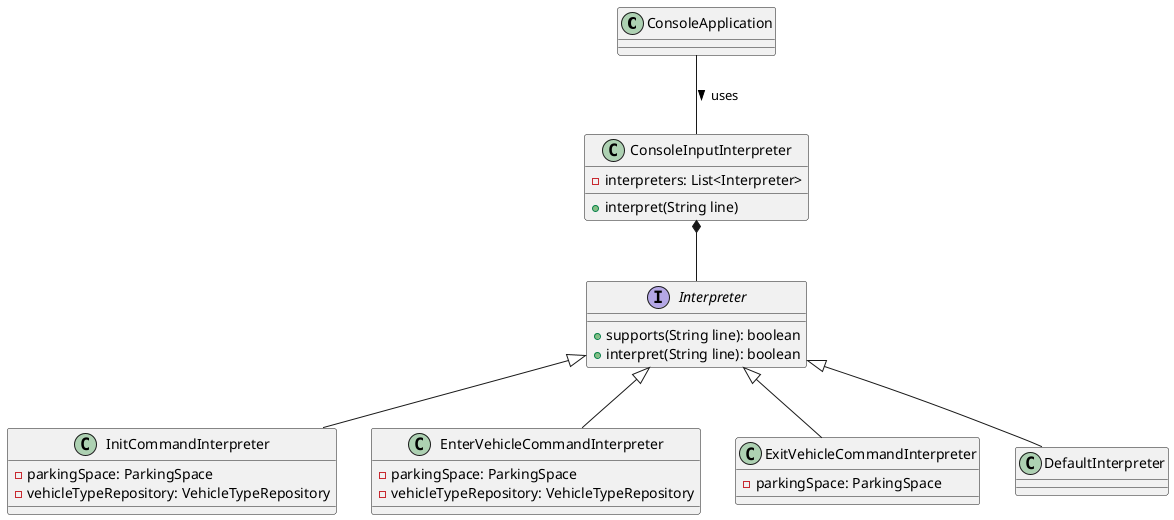 @startuml

class ConsoleApplication

interface Interpreter {
    + supports(String line): boolean
    + interpret(String line): boolean
}

class ConsoleInputInterpreter {
    - interpreters: List<Interpreter>
    + interpret(String line)
}

class InitCommandInterpreter {
    - parkingSpace: ParkingSpace
    - vehicleTypeRepository: VehicleTypeRepository
}
class EnterVehicleCommandInterpreter {
    - parkingSpace: ParkingSpace
    - vehicleTypeRepository: VehicleTypeRepository
}

class ExitVehicleCommandInterpreter {
    - parkingSpace: ParkingSpace
}

class DefaultInterpreter

Interpreter <|-- InitCommandInterpreter
Interpreter <|-- EnterVehicleCommandInterpreter
Interpreter <|-- ExitVehicleCommandInterpreter
Interpreter <|-- DefaultInterpreter
ConsoleInputInterpreter *-- Interpreter

ConsoleApplication -- ConsoleInputInterpreter: uses >

@enduml